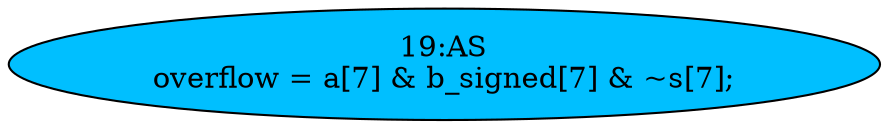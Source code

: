 strict digraph "" {
	node [label="\N"];
	"19:AS"	[ast="<pyverilog.vparser.ast.Assign object at 0x7fa5b13981d0>",
		def_var="['overflow']",
		fillcolor=deepskyblue,
		label="19:AS
overflow = a[7] & b_signed[7] & ~s[7];",
		statements="[]",
		style=filled,
		typ=Assign,
		use_var="['a', 'b_signed', 's']"];
}
